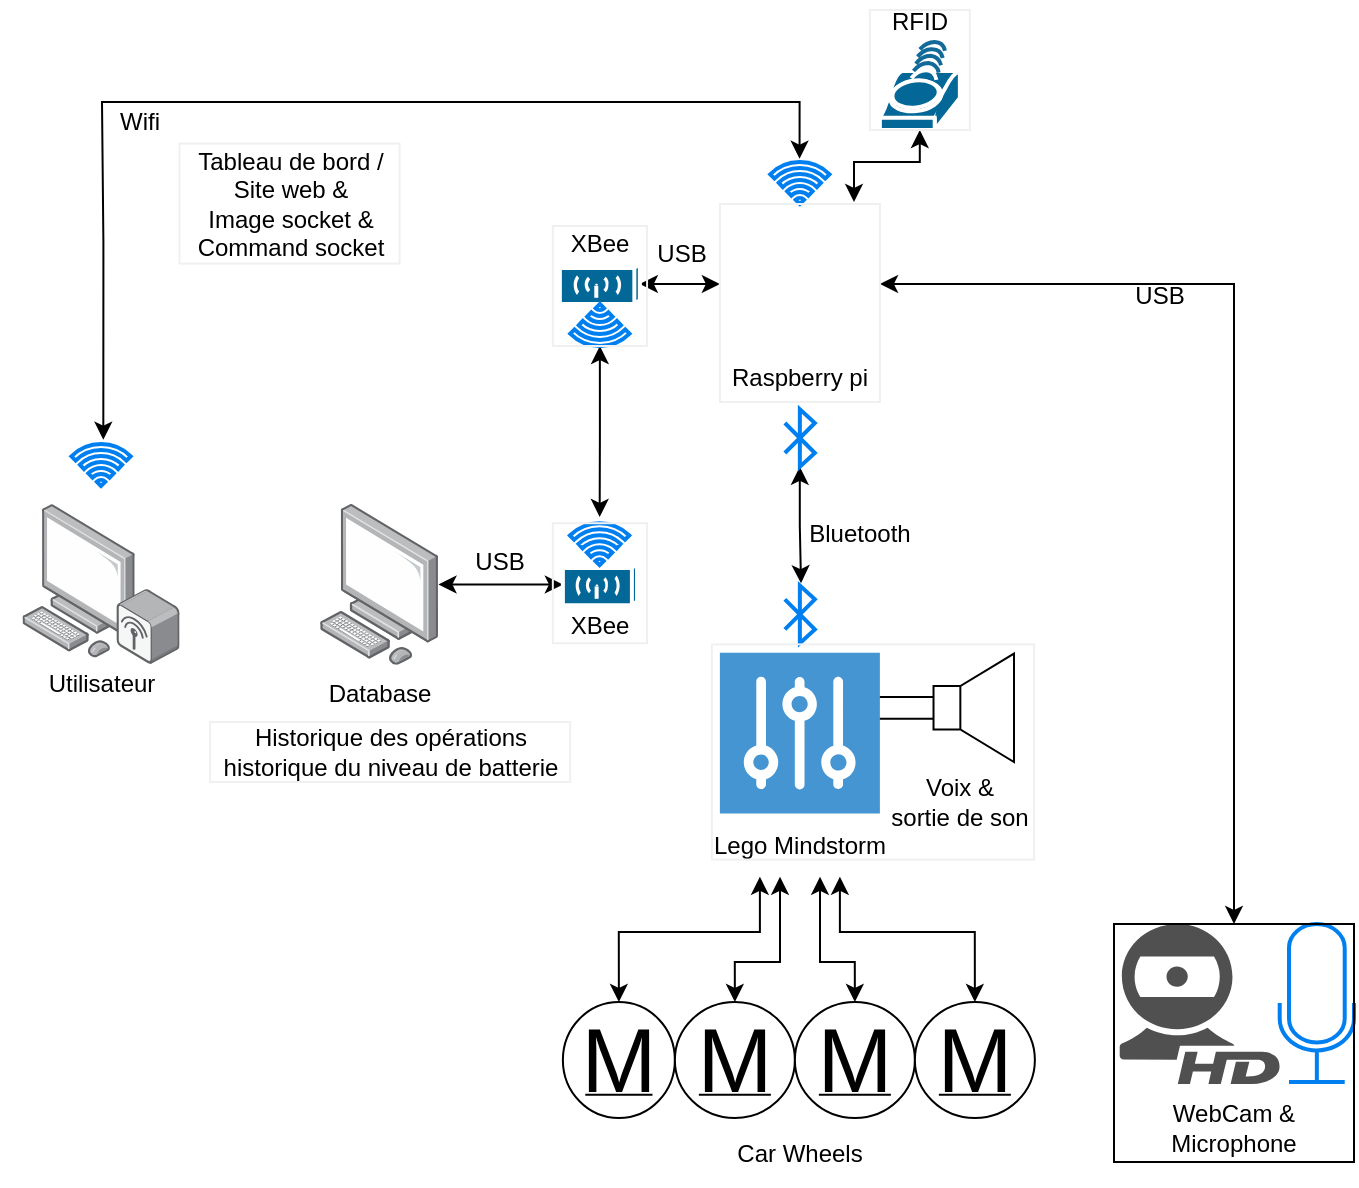 <mxfile>
    <diagram id="gIIPEnIrY87HB9jjjE03" name="Page-1">
        <mxGraphModel dx="932" dy="667" grid="1" gridSize="10" guides="1" tooltips="1" connect="1" arrows="1" fold="1" page="1" pageScale="1" pageWidth="1169" pageHeight="827" math="0" shadow="0">
            <root>
                <mxCell id="0"/>
                <mxCell id="1" parent="0"/>
                <mxCell id="oeBpabSe53PYYkeCGiDR-1" value="" style="points=[];aspect=fixed;html=1;align=center;shadow=0;dashed=0;image;image=img/lib/allied_telesis/computer_and_terminals/Personal_Computer_Wireless.svg;" parent="1" vertex="1">
                    <mxGeometry x="334.28" y="351" width="78.5" height="80" as="geometry"/>
                </mxCell>
                <mxCell id="oeBpabSe53PYYkeCGiDR-19" style="edgeStyle=orthogonalEdgeStyle;rounded=0;orthogonalLoop=1;jettySize=auto;html=1;entryX=1;entryY=0.5;entryDx=0;entryDy=0;entryPerimeter=0;exitX=0;exitY=0.5;exitDx=0;exitDy=0;startArrow=classic;startFill=1;" parent="1" source="oeBpabSe53PYYkeCGiDR-2" target="oeBpabSe53PYYkeCGiDR-14" edge="1">
                    <mxGeometry relative="1" as="geometry"/>
                </mxCell>
                <mxCell id="oeBpabSe53PYYkeCGiDR-2" value="" style="shape=image;html=1;verticalAlign=top;verticalLabelPosition=bottom;labelBackgroundColor=#ffffff;imageAspect=0;aspect=fixed;image=https://cdn4.iconfinder.com/data/icons/logos-and-brands/512/272_Raspberry_Pi_logo-128.png" parent="1" vertex="1">
                    <mxGeometry x="682.93" y="201" width="80" height="80" as="geometry"/>
                </mxCell>
                <mxCell id="oeBpabSe53PYYkeCGiDR-21" style="edgeStyle=orthogonalEdgeStyle;rounded=0;orthogonalLoop=1;jettySize=auto;html=1;entryX=0;entryY=0.5;entryDx=0;entryDy=0;entryPerimeter=0;startArrow=classic;startFill=1;" parent="1" source="oeBpabSe53PYYkeCGiDR-7" target="oeBpabSe53PYYkeCGiDR-16" edge="1">
                    <mxGeometry relative="1" as="geometry"/>
                </mxCell>
                <mxCell id="oeBpabSe53PYYkeCGiDR-7" value="" style="points=[];aspect=fixed;html=1;align=center;shadow=0;dashed=0;image;image=img/lib/allied_telesis/computer_and_terminals/Personal_Computer.svg;" parent="1" vertex="1">
                    <mxGeometry x="482.93" y="351" width="59.32" height="80.4" as="geometry"/>
                </mxCell>
                <mxCell id="oeBpabSe53PYYkeCGiDR-11" value="Database" style="text;html=1;strokeColor=none;fillColor=none;align=center;verticalAlign=middle;whiteSpace=wrap;rounded=0;" parent="1" vertex="1">
                    <mxGeometry x="462.67" y="431.4" width="99.85" height="28.6" as="geometry"/>
                </mxCell>
                <mxCell id="oeBpabSe53PYYkeCGiDR-14" value="" style="shape=mxgraph.cisco.wireless.wireless_transport;html=1;pointerEvents=1;dashed=0;fillColor=#036897;strokeColor=#ffffff;strokeWidth=2;verticalLabelPosition=bottom;verticalAlign=top;align=center;outlineConnect=0;" parent="1" vertex="1">
                    <mxGeometry x="602.93" y="231" width="40" height="20" as="geometry"/>
                </mxCell>
                <mxCell id="oeBpabSe53PYYkeCGiDR-20" style="edgeStyle=orthogonalEdgeStyle;rounded=0;orthogonalLoop=1;jettySize=auto;html=1;startArrow=classic;startFill=1;entryX=0.502;entryY=-0.148;entryDx=0;entryDy=0;entryPerimeter=0;" parent="1" source="oeBpabSe53PYYkeCGiDR-15" target="oeBpabSe53PYYkeCGiDR-17" edge="1">
                    <mxGeometry relative="1" as="geometry">
                        <mxPoint x="592.93" y="311" as="targetPoint"/>
                    </mxGeometry>
                </mxCell>
                <mxCell id="oeBpabSe53PYYkeCGiDR-15" value="" style="html=1;verticalLabelPosition=bottom;align=center;labelBackgroundColor=#ffffff;verticalAlign=top;strokeWidth=2;strokeColor=#0080F0;shadow=0;dashed=0;shape=mxgraph.ios7.icons.wifi;pointerEvents=1;rotation=-180;" parent="1" vertex="1">
                    <mxGeometry x="608.08" y="251" width="29.7" height="21" as="geometry"/>
                </mxCell>
                <mxCell id="oeBpabSe53PYYkeCGiDR-16" value="" style="shape=mxgraph.cisco.wireless.wireless_transport;html=1;pointerEvents=1;dashed=0;fillColor=#036897;strokeColor=#ffffff;strokeWidth=2;verticalLabelPosition=bottom;verticalAlign=top;align=center;outlineConnect=0;" parent="1" vertex="1">
                    <mxGeometry x="604.44" y="381" width="37.07" height="20.6" as="geometry"/>
                </mxCell>
                <mxCell id="oeBpabSe53PYYkeCGiDR-17" value="" style="html=1;verticalLabelPosition=bottom;align=center;labelBackgroundColor=#ffffff;verticalAlign=top;strokeWidth=2;strokeColor=#0080F0;shadow=0;dashed=0;shape=mxgraph.ios7.icons.wifi;pointerEvents=1" parent="1" vertex="1">
                    <mxGeometry x="607.93" y="360.6" width="29.7" height="21" as="geometry"/>
                </mxCell>
                <mxCell id="oeBpabSe53PYYkeCGiDR-22" value="&lt;div&gt;XBee&lt;/div&gt;" style="text;html=1;strokeColor=none;fillColor=none;align=center;verticalAlign=middle;whiteSpace=wrap;rounded=0;" parent="1" vertex="1">
                    <mxGeometry x="603.01" y="401.6" width="39.92" height="20.8" as="geometry"/>
                </mxCell>
                <mxCell id="oeBpabSe53PYYkeCGiDR-23" value="&lt;div&gt;XBee&lt;/div&gt;" style="text;html=1;strokeColor=none;fillColor=none;align=center;verticalAlign=middle;whiteSpace=wrap;rounded=0;" parent="1" vertex="1">
                    <mxGeometry x="602.89" y="210.2" width="39.78" height="20.8" as="geometry"/>
                </mxCell>
                <mxCell id="oeBpabSe53PYYkeCGiDR-24" value="&lt;div&gt;USB&lt;/div&gt;" style="text;html=1;strokeColor=none;fillColor=none;align=center;verticalAlign=middle;whiteSpace=wrap;rounded=0;" parent="1" vertex="1">
                    <mxGeometry x="557.93" y="374" width="30" height="11" as="geometry"/>
                </mxCell>
                <mxCell id="oeBpabSe53PYYkeCGiDR-25" value="&lt;div&gt;USB&lt;/div&gt;" style="text;html=1;strokeColor=none;fillColor=none;align=center;verticalAlign=middle;whiteSpace=wrap;rounded=0;" parent="1" vertex="1">
                    <mxGeometry x="648.93" y="220" width="30" height="11" as="geometry"/>
                </mxCell>
                <mxCell id="oeBpabSe53PYYkeCGiDR-29" value="" style="pointerEvents=1;shadow=0;dashed=0;html=1;strokeColor=none;fillColor=#4495D1;labelPosition=center;verticalLabelPosition=bottom;verticalAlign=top;align=center;outlineConnect=0;shape=mxgraph.veeam.controller;" parent="1" vertex="1">
                    <mxGeometry x="682.94" y="425.4" width="80" height="80.4" as="geometry"/>
                </mxCell>
                <mxCell id="oeBpabSe53PYYkeCGiDR-42" style="edgeStyle=orthogonalEdgeStyle;rounded=0;orthogonalLoop=1;jettySize=auto;html=1;entryX=0.5;entryY=0;entryDx=0;entryDy=0;entryPerimeter=0;startArrow=classic;startFill=1;" parent="1" source="oeBpabSe53PYYkeCGiDR-30" target="oeBpabSe53PYYkeCGiDR-37" edge="1">
                    <mxGeometry relative="1" as="geometry">
                        <Array as="points">
                            <mxPoint x="702.93" y="565"/>
                            <mxPoint x="632.93" y="565"/>
                        </Array>
                    </mxGeometry>
                </mxCell>
                <mxCell id="oeBpabSe53PYYkeCGiDR-43" style="edgeStyle=orthogonalEdgeStyle;rounded=0;orthogonalLoop=1;jettySize=auto;html=1;entryX=0.5;entryY=0;entryDx=0;entryDy=0;entryPerimeter=0;startArrow=classic;startFill=1;" parent="1" source="oeBpabSe53PYYkeCGiDR-30" target="oeBpabSe53PYYkeCGiDR-38" edge="1">
                    <mxGeometry relative="1" as="geometry">
                        <Array as="points">
                            <mxPoint x="713" y="580"/>
                            <mxPoint x="691" y="580"/>
                        </Array>
                    </mxGeometry>
                </mxCell>
                <mxCell id="oeBpabSe53PYYkeCGiDR-44" style="edgeStyle=orthogonalEdgeStyle;rounded=0;orthogonalLoop=1;jettySize=auto;html=1;entryX=0.5;entryY=0;entryDx=0;entryDy=0;entryPerimeter=0;startArrow=classic;startFill=1;" parent="1" source="oeBpabSe53PYYkeCGiDR-30" target="oeBpabSe53PYYkeCGiDR-39" edge="1">
                    <mxGeometry relative="1" as="geometry">
                        <Array as="points">
                            <mxPoint x="733" y="580"/>
                            <mxPoint x="751" y="580"/>
                        </Array>
                    </mxGeometry>
                </mxCell>
                <mxCell id="oeBpabSe53PYYkeCGiDR-45" style="edgeStyle=orthogonalEdgeStyle;rounded=0;orthogonalLoop=1;jettySize=auto;html=1;entryX=0.5;entryY=0;entryDx=0;entryDy=0;entryPerimeter=0;startArrow=classic;startFill=1;" parent="1" source="oeBpabSe53PYYkeCGiDR-30" target="oeBpabSe53PYYkeCGiDR-40" edge="1">
                    <mxGeometry relative="1" as="geometry">
                        <Array as="points">
                            <mxPoint x="742.93" y="565"/>
                            <mxPoint x="810.93" y="565"/>
                        </Array>
                    </mxGeometry>
                </mxCell>
                <mxCell id="oeBpabSe53PYYkeCGiDR-30" value="Lego Mindstorm" style="text;html=1;strokeColor=none;fillColor=none;align=center;verticalAlign=middle;whiteSpace=wrap;rounded=0;" parent="1" vertex="1">
                    <mxGeometry x="673.01" y="505.8" width="99.85" height="31.6" as="geometry"/>
                </mxCell>
                <mxCell id="oeBpabSe53PYYkeCGiDR-31" value="Utilisateur" style="text;html=1;strokeColor=none;fillColor=none;align=center;verticalAlign=middle;whiteSpace=wrap;rounded=0;" parent="1" vertex="1">
                    <mxGeometry x="323.61" y="431" width="99.85" height="20.4" as="geometry"/>
                </mxCell>
                <mxCell id="oeBpabSe53PYYkeCGiDR-32" value="Raspberry pi" style="text;html=1;strokeColor=none;fillColor=none;align=center;verticalAlign=middle;whiteSpace=wrap;rounded=0;" parent="1" vertex="1">
                    <mxGeometry x="673.01" y="272" width="99.85" height="31.6" as="geometry"/>
                </mxCell>
                <mxCell id="oeBpabSe53PYYkeCGiDR-35" value="Bluetooth" style="text;html=1;strokeColor=none;fillColor=none;align=center;verticalAlign=middle;whiteSpace=wrap;rounded=0;" parent="1" vertex="1">
                    <mxGeometry x="723.08" y="350.2" width="59.85" height="30.8" as="geometry"/>
                </mxCell>
                <mxCell id="oeBpabSe53PYYkeCGiDR-36" value="" style="html=1;verticalLabelPosition=bottom;align=center;labelBackgroundColor=#ffffff;verticalAlign=top;strokeWidth=2;strokeColor=#0080F0;shadow=0;dashed=0;shape=mxgraph.ios7.icons.bluetooth;pointerEvents=1" parent="1" vertex="1">
                    <mxGeometry x="715.43" y="391.8" width="15" height="28.8" as="geometry"/>
                </mxCell>
                <mxCell id="oeBpabSe53PYYkeCGiDR-37" value="M" style="dashed=0;outlineConnect=0;align=center;html=1;shape=mxgraph.pid.engines.electric_motor_(dc);fontSize=45;" parent="1" vertex="1">
                    <mxGeometry x="604.44" y="600" width="56" height="58" as="geometry"/>
                </mxCell>
                <mxCell id="oeBpabSe53PYYkeCGiDR-38" value="M" style="dashed=0;outlineConnect=0;align=center;html=1;shape=mxgraph.pid.engines.electric_motor_(dc);fontSize=45;" parent="1" vertex="1">
                    <mxGeometry x="660.44" y="600" width="60" height="58" as="geometry"/>
                </mxCell>
                <mxCell id="oeBpabSe53PYYkeCGiDR-39" value="M" style="dashed=0;outlineConnect=0;align=center;html=1;shape=mxgraph.pid.engines.electric_motor_(dc);fontSize=45;" parent="1" vertex="1">
                    <mxGeometry x="720.44" y="600" width="60" height="58" as="geometry"/>
                </mxCell>
                <mxCell id="oeBpabSe53PYYkeCGiDR-40" value="M" style="dashed=0;outlineConnect=0;align=center;html=1;shape=mxgraph.pid.engines.electric_motor_(dc);fontSize=45;" parent="1" vertex="1">
                    <mxGeometry x="780.44" y="600" width="60" height="58" as="geometry"/>
                </mxCell>
                <mxCell id="oeBpabSe53PYYkeCGiDR-41" value="&lt;div&gt;Car Wheels&lt;/div&gt;" style="text;html=1;strokeColor=none;fillColor=none;align=center;verticalAlign=middle;whiteSpace=wrap;rounded=0;" parent="1" vertex="1">
                    <mxGeometry x="672.52" y="660" width="99.85" height="31.6" as="geometry"/>
                </mxCell>
                <mxCell id="oeBpabSe53PYYkeCGiDR-48" style="edgeStyle=orthogonalEdgeStyle;rounded=0;orthogonalLoop=1;jettySize=auto;html=1;startArrow=classic;startFill=1;" parent="1" source="oeBpabSe53PYYkeCGiDR-46" edge="1">
                    <mxGeometry relative="1" as="geometry">
                        <Array as="points">
                            <mxPoint x="940" y="241"/>
                        </Array>
                        <mxPoint x="950" y="540" as="sourcePoint"/>
                        <mxPoint x="763" y="241" as="targetPoint"/>
                    </mxGeometry>
                </mxCell>
                <mxCell id="oeBpabSe53PYYkeCGiDR-46" value="" style="sketch=0;pointerEvents=1;shadow=0;dashed=0;html=1;strokeColor=none;fillColor=#505050;labelPosition=center;verticalLabelPosition=bottom;verticalAlign=top;outlineConnect=0;align=center;shape=mxgraph.office.devices.webcam_hd;" parent="1" vertex="1">
                    <mxGeometry x="882.85" y="561" width="80" height="80" as="geometry"/>
                </mxCell>
                <mxCell id="oeBpabSe53PYYkeCGiDR-47" value="&lt;div&gt;WebCam &amp;amp;&lt;/div&gt;&lt;div&gt;Microphone&lt;/div&gt;" style="text;html=1;strokeColor=none;fillColor=none;align=center;verticalAlign=middle;whiteSpace=wrap;rounded=0;" parent="1" vertex="1">
                    <mxGeometry x="880" y="650" width="120" height="26.4" as="geometry"/>
                </mxCell>
                <mxCell id="oeBpabSe53PYYkeCGiDR-49" value="&lt;div&gt;USB&lt;/div&gt;" style="text;html=1;strokeColor=none;fillColor=none;align=center;verticalAlign=middle;whiteSpace=wrap;rounded=0;" parent="1" vertex="1">
                    <mxGeometry x="882.85" y="241" width="40" height="11" as="geometry"/>
                </mxCell>
                <mxCell id="oeBpabSe53PYYkeCGiDR-50" value="" style="html=1;verticalLabelPosition=bottom;align=center;labelBackgroundColor=#ffffff;verticalAlign=top;strokeWidth=2;strokeColor=#0080F0;shadow=0;dashed=0;shape=mxgraph.ios7.icons.wifi;pointerEvents=1" parent="1" vertex="1">
                    <mxGeometry x="708.08" y="180" width="29.7" height="21" as="geometry"/>
                </mxCell>
                <mxCell id="oeBpabSe53PYYkeCGiDR-55" style="edgeStyle=orthogonalEdgeStyle;rounded=0;orthogonalLoop=1;jettySize=auto;html=1;entryX=0.539;entryY=-0.042;entryDx=0;entryDy=0;entryPerimeter=0;startArrow=classic;startFill=1;" parent="1" source="oeBpabSe53PYYkeCGiDR-53" target="oeBpabSe53PYYkeCGiDR-36" edge="1">
                    <mxGeometry relative="1" as="geometry"/>
                </mxCell>
                <mxCell id="oeBpabSe53PYYkeCGiDR-53" value="" style="html=1;verticalLabelPosition=bottom;align=center;labelBackgroundColor=#ffffff;verticalAlign=top;strokeWidth=2;strokeColor=#0080F0;shadow=0;dashed=0;shape=mxgraph.ios7.icons.bluetooth;pointerEvents=1" parent="1" vertex="1">
                    <mxGeometry x="715.43" y="303.6" width="15" height="28.8" as="geometry"/>
                </mxCell>
                <mxCell id="oeBpabSe53PYYkeCGiDR-57" style="edgeStyle=orthogonalEdgeStyle;rounded=0;orthogonalLoop=1;jettySize=auto;html=1;startArrow=classic;startFill=1;entryX=0.495;entryY=-0.079;entryDx=0;entryDy=0;entryPerimeter=0;exitX=0.538;exitY=-0.103;exitDx=0;exitDy=0;exitPerimeter=0;" parent="1" source="oeBpabSe53PYYkeCGiDR-56" target="oeBpabSe53PYYkeCGiDR-50" edge="1">
                    <mxGeometry relative="1" as="geometry">
                        <Array as="points">
                            <mxPoint x="375" y="220"/>
                            <mxPoint x="374" y="150"/>
                            <mxPoint x="723" y="150"/>
                        </Array>
                        <mxPoint x="360" y="280" as="sourcePoint"/>
                        <mxPoint x="650" y="170" as="targetPoint"/>
                    </mxGeometry>
                </mxCell>
                <mxCell id="oeBpabSe53PYYkeCGiDR-56" value="" style="html=1;verticalLabelPosition=bottom;align=center;labelBackgroundColor=#ffffff;verticalAlign=top;strokeWidth=2;strokeColor=#0080F0;shadow=0;dashed=0;shape=mxgraph.ios7.icons.wifi;pointerEvents=1" parent="1" vertex="1">
                    <mxGeometry x="358.68" y="321" width="29.7" height="21" as="geometry"/>
                </mxCell>
                <mxCell id="oeBpabSe53PYYkeCGiDR-58" value="&lt;div&gt;Wifi&lt;/div&gt;" style="text;html=1;strokeColor=none;fillColor=none;align=center;verticalAlign=middle;whiteSpace=wrap;rounded=0;" parent="1" vertex="1">
                    <mxGeometry x="372.93" y="150.0" width="39.85" height="20.8" as="geometry"/>
                </mxCell>
                <mxCell id="oeBpabSe53PYYkeCGiDR-60" value="Tableau de bord /&lt;br&gt;Site web &amp;amp;&lt;br&gt;&lt;div&gt;Image socket &amp;amp;&lt;/div&gt;&lt;div&gt;Command socket&lt;br&gt;&lt;/div&gt;" style="text;html=1;align=center;verticalAlign=middle;resizable=0;points=[];autosize=1;fillColor=none;strokeColor=#f0f0f0;" parent="1" vertex="1">
                    <mxGeometry x="412.78" y="170.8" width="110" height="60" as="geometry"/>
                </mxCell>
                <mxCell id="2" value="" style="pointerEvents=1;verticalLabelPosition=bottom;shadow=0;dashed=0;align=center;html=1;verticalAlign=top;shape=mxgraph.electrical.electro-mechanical.loudspeaker;" vertex="1" parent="1">
                    <mxGeometry x="762.93" y="425.8" width="67.07" height="54.2" as="geometry"/>
                </mxCell>
                <mxCell id="4" value="Voix &amp;amp;&lt;br&gt;sortie de son" style="text;html=1;strokeColor=none;fillColor=none;align=center;verticalAlign=middle;whiteSpace=wrap;rounded=0;" vertex="1" parent="1">
                    <mxGeometry x="762.94" y="480" width="80" height="39.8" as="geometry"/>
                </mxCell>
                <mxCell id="5" value="" style="html=1;verticalLabelPosition=bottom;align=center;labelBackgroundColor=#ffffff;verticalAlign=top;strokeWidth=2;strokeColor=#0080F0;shadow=0;dashed=0;shape=mxgraph.ios7.icons.microphone;" vertex="1" parent="1">
                    <mxGeometry x="962.85" y="561" width="37.15" height="79" as="geometry"/>
                </mxCell>
                <mxCell id="10" value="" style="rounded=0;whiteSpace=wrap;html=1;fillColor=none;" vertex="1" parent="1">
                    <mxGeometry x="880" y="561" width="120" height="119" as="geometry"/>
                </mxCell>
                <mxCell id="11" value="Historique des opérations&lt;br&gt;historique du niveau de batterie" style="text;html=1;align=center;verticalAlign=middle;resizable=0;points=[];autosize=1;fillColor=none;strokeColor=#f0f0f0;" vertex="1" parent="1">
                    <mxGeometry x="428.08" y="460" width="180" height="30" as="geometry"/>
                </mxCell>
                <mxCell id="12" value="" style="rounded=0;whiteSpace=wrap;html=1;strokeColor=#f0f0f0;fillColor=none;" vertex="1" parent="1">
                    <mxGeometry x="682.94" y="201" width="80" height="99" as="geometry"/>
                </mxCell>
                <mxCell id="13" value="" style="rounded=0;whiteSpace=wrap;html=1;strokeColor=#f0f0f0;fillColor=none;" vertex="1" parent="1">
                    <mxGeometry x="599.42" y="360.6" width="47.11" height="60" as="geometry"/>
                </mxCell>
                <mxCell id="14" value="" style="rounded=0;whiteSpace=wrap;html=1;strokeColor=#f0f0f0;fillColor=none;" vertex="1" parent="1">
                    <mxGeometry x="599.42" y="212.0" width="47.11" height="60" as="geometry"/>
                </mxCell>
                <mxCell id="15" value="" style="rounded=0;whiteSpace=wrap;html=1;strokeColor=#f0f0f0;fillColor=none;" vertex="1" parent="1">
                    <mxGeometry x="678.93" y="421.2" width="161.07" height="107.6" as="geometry"/>
                </mxCell>
                <mxCell id="18" value="" style="shape=mxgraph.cisco.wireless.wi-fi_tag;html=1;pointerEvents=1;dashed=0;fillColor=#036897;strokeColor=#ffffff;strokeWidth=2;verticalLabelPosition=bottom;verticalAlign=top;align=center;outlineConnect=0;" vertex="1" parent="1">
                    <mxGeometry x="762.93" y="120" width="40" height="44" as="geometry"/>
                </mxCell>
                <mxCell id="19" style="edgeStyle=orthogonalEdgeStyle;rounded=0;orthogonalLoop=1;jettySize=auto;html=1;startArrow=classic;startFill=1;" edge="1" parent="1" source="18">
                    <mxGeometry relative="1" as="geometry">
                        <Array as="points">
                            <mxPoint x="783" y="180"/>
                            <mxPoint x="750" y="180"/>
                        </Array>
                        <mxPoint x="384.659" y="328.837" as="sourcePoint"/>
                        <mxPoint x="750" y="200" as="targetPoint"/>
                    </mxGeometry>
                </mxCell>
                <mxCell id="20" value="" style="rounded=0;whiteSpace=wrap;html=1;strokeColor=#f0f0f0;fillColor=none;" vertex="1" parent="1">
                    <mxGeometry x="757.93" y="104" width="50" height="60" as="geometry"/>
                </mxCell>
                <mxCell id="21" value="&lt;div&gt;RFID&lt;/div&gt;" style="text;html=1;strokeColor=none;fillColor=none;align=center;verticalAlign=middle;whiteSpace=wrap;rounded=0;" vertex="1" parent="1">
                    <mxGeometry x="763.08" y="99.2" width="39.85" height="20.8" as="geometry"/>
                </mxCell>
            </root>
        </mxGraphModel>
    </diagram>
</mxfile>